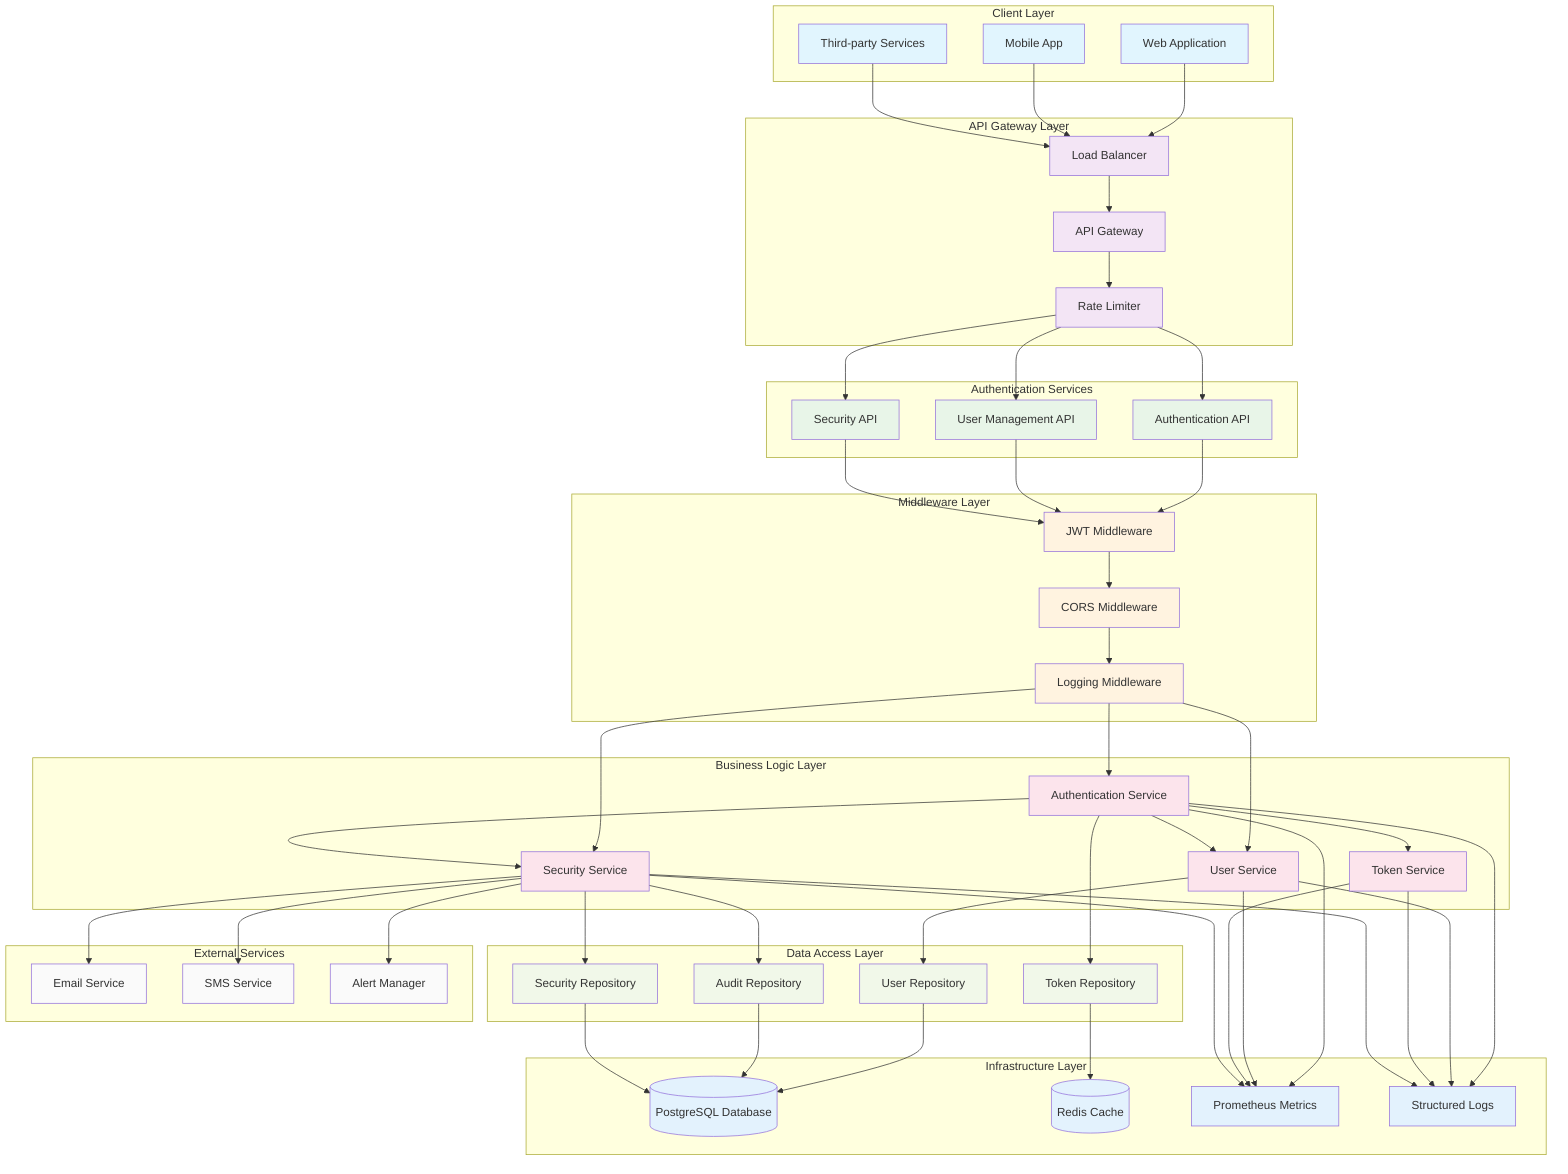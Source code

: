 graph TB
    subgraph "Client Layer"
        WebApp[Web Application]
        MobileApp[Mobile App]
        ThirdParty[Third-party Services]
    end
    
    subgraph "API Gateway Layer"
        Gateway[API Gateway]
        LoadBalancer[Load Balancer]
        RateLimit[Rate Limiter]
    end
    
    subgraph "Authentication Services"
        AuthAPI[Authentication API]
        UserAPI[User Management API]
        SecurityAPI[Security API]
    end
    
    subgraph "Middleware Layer"
        JWTMiddleware[JWT Middleware]
        CORSMiddleware[CORS Middleware]
        LoggingMiddleware[Logging Middleware]
    end
    
    subgraph "Business Logic Layer"
        AuthService[Authentication Service]
        UserService[User Service]
        TokenService[Token Service]
        SecurityService[Security Service]
    end
    
    subgraph "Data Access Layer"
        UserRepo[User Repository]
        TokenRepo[Token Repository]
        AuditRepo[Audit Repository]
        SecurityRepo[Security Repository]
    end
    
    subgraph "Infrastructure Layer"
        PostgreSQL[(PostgreSQL Database)]
        Redis[(Redis Cache)]
        Monitoring[Prometheus Metrics]
        Logging[Structured Logs]
    end
    
    subgraph "External Services"
        EmailService[Email Service]
        SMSService[SMS Service]
        AlertManager[Alert Manager]
    end
    
    %% Client connections
    WebApp --> LoadBalancer
    MobileApp --> LoadBalancer
    ThirdParty --> LoadBalancer
    
    %% Gateway layer
    LoadBalancer --> Gateway
    Gateway --> RateLimit
    RateLimit --> AuthAPI
    RateLimit --> UserAPI
    RateLimit --> SecurityAPI
    
    %% API to Middleware
    AuthAPI --> JWTMiddleware
    UserAPI --> JWTMiddleware
    SecurityAPI --> JWTMiddleware
    
    %% Middleware chain
    JWTMiddleware --> CORSMiddleware
    CORSMiddleware --> LoggingMiddleware
    
    %% Business Logic connections
    LoggingMiddleware --> AuthService
    LoggingMiddleware --> UserService
    LoggingMiddleware --> SecurityService
    
    %% Service interactions
    AuthService --> TokenService
    AuthService --> UserService
    AuthService --> SecurityService
    
    %% Data Access
    AuthService --> TokenRepo
    UserService --> UserRepo
    SecurityService --> SecurityRepo
    SecurityService --> AuditRepo
    
    %% Infrastructure connections
    UserRepo --> PostgreSQL
    TokenRepo --> Redis
    AuditRepo --> PostgreSQL
    SecurityRepo --> PostgreSQL
    
    %% Monitoring and Logging
    AuthService --> Monitoring
    UserService --> Monitoring
    TokenService --> Monitoring
    SecurityService --> Monitoring
    
    AuthService --> Logging
    UserService --> Logging
    TokenService --> Logging
    SecurityService --> Logging
    
    %% External integrations
    SecurityService --> EmailService
    SecurityService --> SMSService
    SecurityService --> AlertManager
    
    %% Styling
    classDef client fill:#e1f5fe
    classDef gateway fill:#f3e5f5
    classDef api fill:#e8f5e8
    classDef middleware fill:#fff3e0
    classDef service fill:#fce4ec
    classDef repo fill:#f1f8e9
    classDef infra fill:#e3f2fd
    classDef external fill:#fafafa
    
    class WebApp,MobileApp,ThirdParty client
    class Gateway,LoadBalancer,RateLimit gateway
    class AuthAPI,UserAPI,SecurityAPI api
    class JWTMiddleware,CORSMiddleware,LoggingMiddleware middleware
    class AuthService,UserService,TokenService,SecurityService service
    class UserRepo,TokenRepo,AuditRepo,SecurityRepo repo
    class PostgreSQL,Redis,Monitoring,Logging infra
    class EmailService,SMSService,AlertManager external
